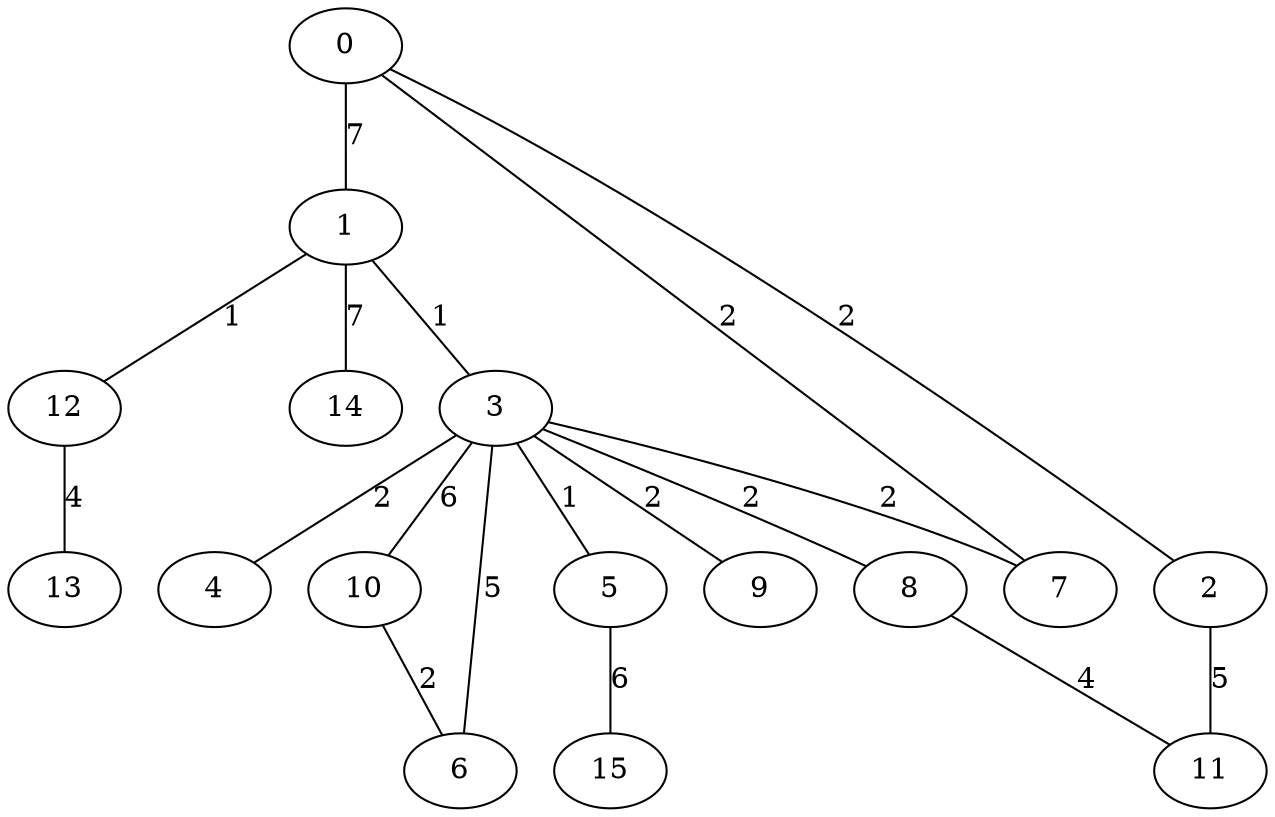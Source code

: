 graph g {
  0 [ habit = 1, size = 499, x = 3, y = 4 ]
  1 [ habit = 8, size = 348, x = 5, y = 6 ]
  2 [ base = 1, habit = 7, size = 61, x = 1, y = 3 ]
  3 [ habit = 9, size = 480, x = 7, y = 5 ]
  4 [ habit = 10, size = 486, x = 9, y = 4 ]
  5 [ habit = 6, size = 126, x = 7, y = 3 ]
  6 [ habit = 8, size = 200, x = 10, y = 5 ]
  7 [ habit = 9, size = 354, x = 5, y = 3 ]
  8 [ habit = 2, size = 359, x = 4, y = 5 ]
  9 [ habit = 4, size = 126, x = 8, y = 6 ]
  10 [ habit = 5, size = 453, x = 10, y = 6 ]
  11 [ habit = 12, size = 202, x = 1, y = 5 ]
  12 [ base = 2, habit = 4, size = 434, x = 5, y = 8 ]
  13 [ habit = 11, size = 202, x = 6, y = 10 ]
  14 [ habit = 1, size = 257, x = 2, y = 8 ]
  15 [ habit = 10, size = 125, x = 9, y = 1 ]

  0 -- 1 [ label = 7, weight = 7 ]
  0 -- 2 [ label = 2, weight = 2 ]
  1 -- 3 [ label = 1, weight = 1 ]
  1 -- 12 [ label = 1, weight = 1 ]
  1 -- 14 [ label = 7, weight = 7 ]
  2 -- 11 [ label = 5, weight = 5 ]
  3 -- 10 [ label = 6, weight = 6 ]
  3 -- 9 [ label = 2, weight = 2 ]
  3 -- 8 [ label = 2, weight = 2 ]
  3 -- 6 [ label = 5, weight = 5 ]
  3 -- 5 [ label = 1, weight = 1 ]
  3 -- 4 [ label = 2, weight = 2 ]
  3 -- 7 [ label = 2, weight = 2 ]
  5 -- 15 [ label = 6, weight = 6 ]
  7 -- 0 [ label = 2, weight = 2 ]
  8 -- 11 [ label = 4, weight = 4 ]
  10 -- 6 [ label = 2, weight = 2 ]
  12 -- 13 [ label = 4, weight = 4 ]
}
